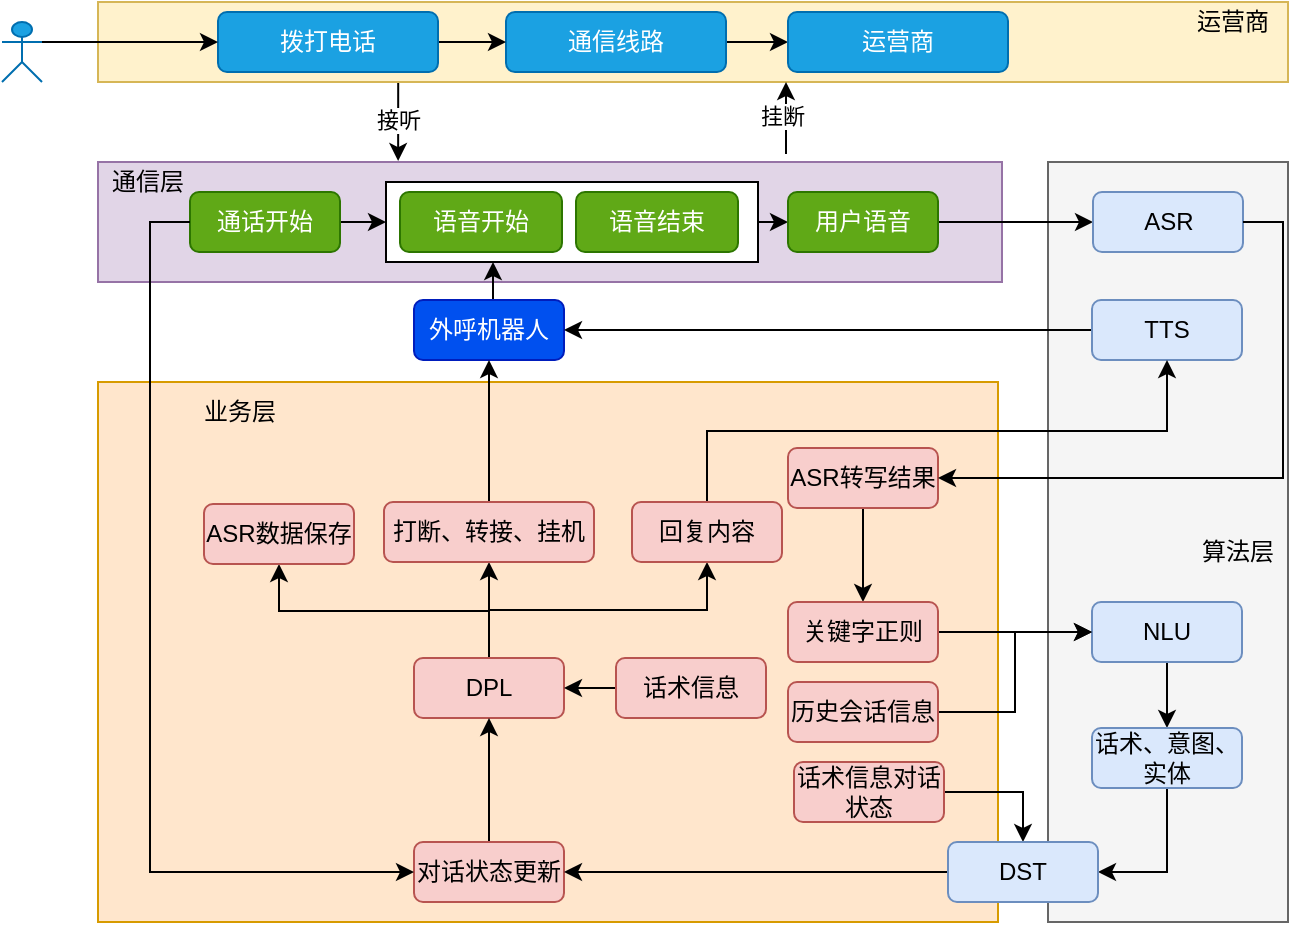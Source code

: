 <mxfile version="20.8.23" type="github">
  <diagram name="第 1 页" id="eNOmTDBahNN8rvSXRjsk">
    <mxGraphModel dx="1242" dy="739" grid="1" gridSize="10" guides="1" tooltips="1" connect="1" arrows="1" fold="1" page="1" pageScale="1" pageWidth="827" pageHeight="1169" math="0" shadow="0">
      <root>
        <mxCell id="0" />
        <mxCell id="1" parent="0" />
        <mxCell id="R5ZB5htyUS0wXN5fav2N-1" value="" style="rounded=0;whiteSpace=wrap;html=1;fillColor=#f5f5f5;strokeColor=#666666;fontColor=#333333;" vertex="1" parent="1">
          <mxGeometry x="635" y="1080" width="120" height="380" as="geometry" />
        </mxCell>
        <mxCell id="R5ZB5htyUS0wXN5fav2N-2" value="接听" style="edgeStyle=orthogonalEdgeStyle;rounded=0;orthogonalLoop=1;jettySize=auto;html=1;exitX=0.25;exitY=1;exitDx=0;exitDy=0;entryX=0.332;entryY=-0.008;entryDx=0;entryDy=0;entryPerimeter=0;" edge="1" parent="1" source="R5ZB5htyUS0wXN5fav2N-3" target="R5ZB5htyUS0wXN5fav2N-9">
          <mxGeometry relative="1" as="geometry" />
        </mxCell>
        <mxCell id="R5ZB5htyUS0wXN5fav2N-3" value="" style="rounded=0;whiteSpace=wrap;html=1;fillColor=#fff2cc;strokeColor=#d6b656;" vertex="1" parent="1">
          <mxGeometry x="160" y="1000" width="595" height="40" as="geometry" />
        </mxCell>
        <mxCell id="R5ZB5htyUS0wXN5fav2N-4" style="edgeStyle=orthogonalEdgeStyle;rounded=0;orthogonalLoop=1;jettySize=auto;html=1;exitX=1;exitY=0.5;exitDx=0;exitDy=0;entryX=0;entryY=0.5;entryDx=0;entryDy=0;" edge="1" parent="1" source="R5ZB5htyUS0wXN5fav2N-5" target="R5ZB5htyUS0wXN5fav2N-6">
          <mxGeometry relative="1" as="geometry" />
        </mxCell>
        <mxCell id="R5ZB5htyUS0wXN5fav2N-5" value="通信线路" style="rounded=1;whiteSpace=wrap;html=1;fillColor=#1ba1e2;fontColor=#ffffff;strokeColor=#006EAF;" vertex="1" parent="1">
          <mxGeometry x="364" y="1005" width="110" height="30" as="geometry" />
        </mxCell>
        <mxCell id="R5ZB5htyUS0wXN5fav2N-6" value="运营商" style="rounded=1;whiteSpace=wrap;html=1;fillColor=#1ba1e2;fontColor=#ffffff;strokeColor=#006EAF;" vertex="1" parent="1">
          <mxGeometry x="505" y="1005" width="110" height="30" as="geometry" />
        </mxCell>
        <mxCell id="R5ZB5htyUS0wXN5fav2N-7" style="edgeStyle=orthogonalEdgeStyle;rounded=0;orthogonalLoop=1;jettySize=auto;html=1;entryX=0.563;entryY=1.07;entryDx=0;entryDy=0;entryPerimeter=0;" edge="1" parent="1">
          <mxGeometry relative="1" as="geometry">
            <mxPoint x="504" y="1076" as="sourcePoint" />
            <mxPoint x="503.725" y="1039.5" as="targetPoint" />
            <Array as="points">
              <mxPoint x="504" y="1040" />
              <mxPoint x="504" y="1040" />
            </Array>
          </mxGeometry>
        </mxCell>
        <mxCell id="R5ZB5htyUS0wXN5fav2N-8" value="挂断" style="edgeLabel;html=1;align=center;verticalAlign=middle;resizable=0;points=[];" vertex="1" connectable="0" parent="R5ZB5htyUS0wXN5fav2N-7">
          <mxGeometry x="0.068" y="2" relative="1" as="geometry">
            <mxPoint as="offset" />
          </mxGeometry>
        </mxCell>
        <mxCell id="R5ZB5htyUS0wXN5fav2N-9" value="" style="rounded=0;whiteSpace=wrap;html=1;fillColor=#e1d5e7;strokeColor=#9673a6;" vertex="1" parent="1">
          <mxGeometry x="160" y="1080" width="452" height="60" as="geometry" />
        </mxCell>
        <mxCell id="R5ZB5htyUS0wXN5fav2N-10" style="edgeStyle=orthogonalEdgeStyle;rounded=0;orthogonalLoop=1;jettySize=auto;html=1;exitX=1;exitY=0.5;exitDx=0;exitDy=0;entryX=0;entryY=0.5;entryDx=0;entryDy=0;" edge="1" parent="1" source="R5ZB5htyUS0wXN5fav2N-11" target="R5ZB5htyUS0wXN5fav2N-5">
          <mxGeometry relative="1" as="geometry" />
        </mxCell>
        <mxCell id="R5ZB5htyUS0wXN5fav2N-11" value="拨打电话" style="rounded=1;whiteSpace=wrap;html=1;fillColor=#1ba1e2;strokeColor=#006EAF;fontColor=#ffffff;" vertex="1" parent="1">
          <mxGeometry x="220" y="1005" width="110" height="30" as="geometry" />
        </mxCell>
        <mxCell id="R5ZB5htyUS0wXN5fav2N-12" style="edgeStyle=orthogonalEdgeStyle;rounded=0;orthogonalLoop=1;jettySize=auto;html=1;exitX=1;exitY=0.333;exitDx=0;exitDy=0;exitPerimeter=0;entryX=0;entryY=0.5;entryDx=0;entryDy=0;" edge="1" parent="1" source="R5ZB5htyUS0wXN5fav2N-13" target="R5ZB5htyUS0wXN5fav2N-11">
          <mxGeometry relative="1" as="geometry" />
        </mxCell>
        <mxCell id="R5ZB5htyUS0wXN5fav2N-13" value="" style="shape=umlActor;verticalLabelPosition=bottom;verticalAlign=top;html=1;outlineConnect=0;fillColor=#1ba1e2;fontColor=#ffffff;strokeColor=#006EAF;" vertex="1" parent="1">
          <mxGeometry x="112" y="1010" width="20" height="30" as="geometry" />
        </mxCell>
        <mxCell id="R5ZB5htyUS0wXN5fav2N-14" style="edgeStyle=orthogonalEdgeStyle;rounded=0;orthogonalLoop=1;jettySize=auto;html=1;exitX=1;exitY=0.5;exitDx=0;exitDy=0;entryX=0;entryY=0.5;entryDx=0;entryDy=0;" edge="1" parent="1" source="R5ZB5htyUS0wXN5fav2N-15" target="R5ZB5htyUS0wXN5fav2N-17">
          <mxGeometry relative="1" as="geometry" />
        </mxCell>
        <mxCell id="R5ZB5htyUS0wXN5fav2N-15" value="通话开始" style="rounded=1;whiteSpace=wrap;html=1;fillColor=#60a917;fontColor=#ffffff;strokeColor=#2D7600;" vertex="1" parent="1">
          <mxGeometry x="206" y="1095" width="75" height="30" as="geometry" />
        </mxCell>
        <mxCell id="R5ZB5htyUS0wXN5fav2N-16" style="edgeStyle=orthogonalEdgeStyle;rounded=0;orthogonalLoop=1;jettySize=auto;html=1;exitX=1;exitY=0.5;exitDx=0;exitDy=0;entryX=0;entryY=0.5;entryDx=0;entryDy=0;" edge="1" parent="1" source="R5ZB5htyUS0wXN5fav2N-17" target="R5ZB5htyUS0wXN5fav2N-23">
          <mxGeometry relative="1" as="geometry" />
        </mxCell>
        <mxCell id="R5ZB5htyUS0wXN5fav2N-17" value="" style="rounded=0;whiteSpace=wrap;html=1;" vertex="1" parent="1">
          <mxGeometry x="304" y="1090" width="186" height="40" as="geometry" />
        </mxCell>
        <mxCell id="R5ZB5htyUS0wXN5fav2N-18" value="语音开始" style="rounded=1;whiteSpace=wrap;html=1;fillColor=#60a917;fontColor=#ffffff;strokeColor=#2D7600;" vertex="1" parent="1">
          <mxGeometry x="311" y="1095" width="81" height="30" as="geometry" />
        </mxCell>
        <mxCell id="R5ZB5htyUS0wXN5fav2N-19" value="语音结束" style="rounded=1;whiteSpace=wrap;html=1;fillColor=#60a917;fontColor=#ffffff;strokeColor=#2D7600;" vertex="1" parent="1">
          <mxGeometry x="399" y="1095" width="81" height="30" as="geometry" />
        </mxCell>
        <mxCell id="R5ZB5htyUS0wXN5fav2N-20" style="edgeStyle=orthogonalEdgeStyle;rounded=0;orthogonalLoop=1;jettySize=auto;html=1;exitX=0.5;exitY=0;exitDx=0;exitDy=0;entryX=0.25;entryY=1;entryDx=0;entryDy=0;" edge="1" parent="1">
          <mxGeometry relative="1" as="geometry">
            <mxPoint x="362.5" y="1149" as="sourcePoint" />
            <mxPoint x="357.5" y="1130" as="targetPoint" />
          </mxGeometry>
        </mxCell>
        <mxCell id="R5ZB5htyUS0wXN5fav2N-21" value="外呼机器人" style="rounded=1;whiteSpace=wrap;html=1;fillColor=#0050ef;fontColor=#ffffff;strokeColor=#001DBC;" vertex="1" parent="1">
          <mxGeometry x="318" y="1149" width="75" height="30" as="geometry" />
        </mxCell>
        <mxCell id="R5ZB5htyUS0wXN5fav2N-22" style="edgeStyle=orthogonalEdgeStyle;rounded=0;orthogonalLoop=1;jettySize=auto;html=1;exitX=1;exitY=0.5;exitDx=0;exitDy=0;" edge="1" parent="1" source="R5ZB5htyUS0wXN5fav2N-23" target="R5ZB5htyUS0wXN5fav2N-24">
          <mxGeometry relative="1" as="geometry" />
        </mxCell>
        <mxCell id="R5ZB5htyUS0wXN5fav2N-23" value="用户语音" style="rounded=1;whiteSpace=wrap;html=1;fillColor=#60a917;fontColor=#ffffff;strokeColor=#2D7600;" vertex="1" parent="1">
          <mxGeometry x="505" y="1095" width="75" height="30" as="geometry" />
        </mxCell>
        <mxCell id="R5ZB5htyUS0wXN5fav2N-24" value="ASR" style="rounded=1;whiteSpace=wrap;html=1;fillColor=#dae8fc;strokeColor=#6c8ebf;" vertex="1" parent="1">
          <mxGeometry x="657.5" y="1095" width="75" height="30" as="geometry" />
        </mxCell>
        <mxCell id="R5ZB5htyUS0wXN5fav2N-25" style="edgeStyle=orthogonalEdgeStyle;rounded=0;orthogonalLoop=1;jettySize=auto;html=1;exitX=0;exitY=0.5;exitDx=0;exitDy=0;" edge="1" parent="1" source="R5ZB5htyUS0wXN5fav2N-26" target="R5ZB5htyUS0wXN5fav2N-21">
          <mxGeometry relative="1" as="geometry" />
        </mxCell>
        <mxCell id="R5ZB5htyUS0wXN5fav2N-26" value="TTS" style="rounded=1;whiteSpace=wrap;html=1;fillColor=#dae8fc;strokeColor=#6c8ebf;" vertex="1" parent="1">
          <mxGeometry x="657" y="1149" width="75" height="30" as="geometry" />
        </mxCell>
        <mxCell id="R5ZB5htyUS0wXN5fav2N-27" value="" style="rounded=0;whiteSpace=wrap;html=1;fillColor=#ffe6cc;strokeColor=#d79b00;" vertex="1" parent="1">
          <mxGeometry x="160" y="1190" width="450" height="270" as="geometry" />
        </mxCell>
        <mxCell id="R5ZB5htyUS0wXN5fav2N-28" style="edgeStyle=orthogonalEdgeStyle;rounded=0;orthogonalLoop=1;jettySize=auto;html=1;exitX=0.5;exitY=1;exitDx=0;exitDy=0;entryX=0.5;entryY=0;entryDx=0;entryDy=0;" edge="1" parent="1" source="R5ZB5htyUS0wXN5fav2N-29" target="R5ZB5htyUS0wXN5fav2N-31">
          <mxGeometry relative="1" as="geometry" />
        </mxCell>
        <mxCell id="R5ZB5htyUS0wXN5fav2N-29" value="NLU" style="rounded=1;whiteSpace=wrap;html=1;fillColor=#dae8fc;strokeColor=#6c8ebf;" vertex="1" parent="1">
          <mxGeometry x="657" y="1300" width="75" height="30" as="geometry" />
        </mxCell>
        <mxCell id="R5ZB5htyUS0wXN5fav2N-30" style="edgeStyle=orthogonalEdgeStyle;rounded=0;orthogonalLoop=1;jettySize=auto;html=1;exitX=0.5;exitY=1;exitDx=0;exitDy=0;entryX=1;entryY=0.5;entryDx=0;entryDy=0;" edge="1" parent="1" source="R5ZB5htyUS0wXN5fav2N-31" target="R5ZB5htyUS0wXN5fav2N-55">
          <mxGeometry relative="1" as="geometry" />
        </mxCell>
        <mxCell id="R5ZB5htyUS0wXN5fav2N-31" value="话术、意图、实体" style="rounded=1;whiteSpace=wrap;html=1;fillColor=#dae8fc;strokeColor=#6c8ebf;" vertex="1" parent="1">
          <mxGeometry x="657" y="1363" width="75" height="30" as="geometry" />
        </mxCell>
        <mxCell id="R5ZB5htyUS0wXN5fav2N-32" style="edgeStyle=orthogonalEdgeStyle;rounded=0;orthogonalLoop=1;jettySize=auto;html=1;exitX=0.5;exitY=1;exitDx=0;exitDy=0;entryX=0.5;entryY=0;entryDx=0;entryDy=0;" edge="1" parent="1" source="R5ZB5htyUS0wXN5fav2N-33" target="R5ZB5htyUS0wXN5fav2N-35">
          <mxGeometry relative="1" as="geometry" />
        </mxCell>
        <mxCell id="R5ZB5htyUS0wXN5fav2N-33" value="ASR转写结果" style="rounded=1;whiteSpace=wrap;html=1;fillColor=#f8cecc;strokeColor=#b85450;" vertex="1" parent="1">
          <mxGeometry x="505" y="1223" width="75" height="30" as="geometry" />
        </mxCell>
        <mxCell id="R5ZB5htyUS0wXN5fav2N-34" style="edgeStyle=orthogonalEdgeStyle;rounded=0;orthogonalLoop=1;jettySize=auto;html=1;exitX=1;exitY=0.5;exitDx=0;exitDy=0;entryX=0;entryY=0.5;entryDx=0;entryDy=0;" edge="1" parent="1" source="R5ZB5htyUS0wXN5fav2N-35" target="R5ZB5htyUS0wXN5fav2N-29">
          <mxGeometry relative="1" as="geometry" />
        </mxCell>
        <mxCell id="R5ZB5htyUS0wXN5fav2N-35" value="关键字正则" style="rounded=1;whiteSpace=wrap;html=1;fillColor=#f8cecc;strokeColor=#b85450;" vertex="1" parent="1">
          <mxGeometry x="505" y="1300" width="75" height="30" as="geometry" />
        </mxCell>
        <mxCell id="R5ZB5htyUS0wXN5fav2N-36" style="edgeStyle=orthogonalEdgeStyle;rounded=0;orthogonalLoop=1;jettySize=auto;html=1;exitX=1;exitY=0.5;exitDx=0;exitDy=0;entryX=0;entryY=0.5;entryDx=0;entryDy=0;" edge="1" parent="1" source="R5ZB5htyUS0wXN5fav2N-37" target="R5ZB5htyUS0wXN5fav2N-29">
          <mxGeometry relative="1" as="geometry" />
        </mxCell>
        <mxCell id="R5ZB5htyUS0wXN5fav2N-37" value="历史会话信息" style="rounded=1;whiteSpace=wrap;html=1;fillColor=#f8cecc;strokeColor=#b85450;" vertex="1" parent="1">
          <mxGeometry x="505" y="1340" width="75" height="30" as="geometry" />
        </mxCell>
        <mxCell id="R5ZB5htyUS0wXN5fav2N-38" style="edgeStyle=orthogonalEdgeStyle;rounded=0;orthogonalLoop=1;jettySize=auto;html=1;exitX=1;exitY=0.5;exitDx=0;exitDy=0;entryX=0.5;entryY=0;entryDx=0;entryDy=0;" edge="1" parent="1" source="R5ZB5htyUS0wXN5fav2N-39" target="R5ZB5htyUS0wXN5fav2N-55">
          <mxGeometry relative="1" as="geometry" />
        </mxCell>
        <mxCell id="R5ZB5htyUS0wXN5fav2N-39" value="话术信息对话状态" style="rounded=1;whiteSpace=wrap;html=1;fillColor=#f8cecc;strokeColor=#b85450;" vertex="1" parent="1">
          <mxGeometry x="508" y="1380" width="75" height="30" as="geometry" />
        </mxCell>
        <mxCell id="R5ZB5htyUS0wXN5fav2N-40" style="edgeStyle=orthogonalEdgeStyle;rounded=0;orthogonalLoop=1;jettySize=auto;html=1;exitX=0.5;exitY=0;exitDx=0;exitDy=0;entryX=0.5;entryY=1;entryDx=0;entryDy=0;" edge="1" parent="1" source="R5ZB5htyUS0wXN5fav2N-43" target="R5ZB5htyUS0wXN5fav2N-50">
          <mxGeometry relative="1" as="geometry" />
        </mxCell>
        <mxCell id="R5ZB5htyUS0wXN5fav2N-41" style="edgeStyle=orthogonalEdgeStyle;rounded=0;orthogonalLoop=1;jettySize=auto;html=1;exitX=0.5;exitY=0;exitDx=0;exitDy=0;entryX=0.5;entryY=1;entryDx=0;entryDy=0;" edge="1" parent="1" source="R5ZB5htyUS0wXN5fav2N-43" target="R5ZB5htyUS0wXN5fav2N-52">
          <mxGeometry relative="1" as="geometry" />
        </mxCell>
        <mxCell id="R5ZB5htyUS0wXN5fav2N-42" style="edgeStyle=orthogonalEdgeStyle;rounded=0;orthogonalLoop=1;jettySize=auto;html=1;exitX=0.5;exitY=0;exitDx=0;exitDy=0;" edge="1" parent="1" source="R5ZB5htyUS0wXN5fav2N-43" target="R5ZB5htyUS0wXN5fav2N-48">
          <mxGeometry relative="1" as="geometry" />
        </mxCell>
        <mxCell id="R5ZB5htyUS0wXN5fav2N-43" value="DPL" style="rounded=1;whiteSpace=wrap;html=1;fillColor=#f8cecc;strokeColor=#b85450;" vertex="1" parent="1">
          <mxGeometry x="318" y="1328" width="75" height="30" as="geometry" />
        </mxCell>
        <mxCell id="R5ZB5htyUS0wXN5fav2N-44" style="edgeStyle=orthogonalEdgeStyle;rounded=0;orthogonalLoop=1;jettySize=auto;html=1;exitX=0.5;exitY=0;exitDx=0;exitDy=0;entryX=0.5;entryY=1;entryDx=0;entryDy=0;" edge="1" parent="1" source="R5ZB5htyUS0wXN5fav2N-45" target="R5ZB5htyUS0wXN5fav2N-43">
          <mxGeometry relative="1" as="geometry" />
        </mxCell>
        <mxCell id="R5ZB5htyUS0wXN5fav2N-45" value="对话状态更新" style="rounded=1;whiteSpace=wrap;html=1;fillColor=#f8cecc;strokeColor=#b85450;" vertex="1" parent="1">
          <mxGeometry x="318" y="1420" width="75" height="30" as="geometry" />
        </mxCell>
        <mxCell id="R5ZB5htyUS0wXN5fav2N-46" style="edgeStyle=orthogonalEdgeStyle;rounded=0;orthogonalLoop=1;jettySize=auto;html=1;exitX=0;exitY=0.5;exitDx=0;exitDy=0;" edge="1" parent="1" source="R5ZB5htyUS0wXN5fav2N-47" target="R5ZB5htyUS0wXN5fav2N-43">
          <mxGeometry relative="1" as="geometry" />
        </mxCell>
        <mxCell id="R5ZB5htyUS0wXN5fav2N-47" value="话术信息" style="rounded=1;whiteSpace=wrap;html=1;fillColor=#f8cecc;strokeColor=#b85450;" vertex="1" parent="1">
          <mxGeometry x="419" y="1328" width="75" height="30" as="geometry" />
        </mxCell>
        <mxCell id="R5ZB5htyUS0wXN5fav2N-48" value="ASR数据保存" style="rounded=1;whiteSpace=wrap;html=1;fillColor=#f8cecc;strokeColor=#b85450;" vertex="1" parent="1">
          <mxGeometry x="213" y="1251" width="75" height="30" as="geometry" />
        </mxCell>
        <mxCell id="R5ZB5htyUS0wXN5fav2N-49" style="edgeStyle=orthogonalEdgeStyle;rounded=0;orthogonalLoop=1;jettySize=auto;html=1;exitX=0.5;exitY=0;exitDx=0;exitDy=0;entryX=0.5;entryY=1;entryDx=0;entryDy=0;" edge="1" parent="1" source="R5ZB5htyUS0wXN5fav2N-50" target="R5ZB5htyUS0wXN5fav2N-21">
          <mxGeometry relative="1" as="geometry" />
        </mxCell>
        <mxCell id="R5ZB5htyUS0wXN5fav2N-50" value="打断、转接、挂机" style="rounded=1;whiteSpace=wrap;html=1;fillColor=#f8cecc;strokeColor=#b85450;" vertex="1" parent="1">
          <mxGeometry x="303" y="1250" width="105" height="30" as="geometry" />
        </mxCell>
        <mxCell id="R5ZB5htyUS0wXN5fav2N-51" style="edgeStyle=orthogonalEdgeStyle;rounded=0;orthogonalLoop=1;jettySize=auto;html=1;exitX=0.5;exitY=0;exitDx=0;exitDy=0;entryX=0.5;entryY=1;entryDx=0;entryDy=0;" edge="1" parent="1" source="R5ZB5htyUS0wXN5fav2N-52" target="R5ZB5htyUS0wXN5fav2N-26">
          <mxGeometry relative="1" as="geometry" />
        </mxCell>
        <mxCell id="R5ZB5htyUS0wXN5fav2N-52" value="回复内容" style="rounded=1;whiteSpace=wrap;html=1;fillColor=#f8cecc;strokeColor=#b85450;" vertex="1" parent="1">
          <mxGeometry x="427" y="1250" width="75" height="30" as="geometry" />
        </mxCell>
        <mxCell id="R5ZB5htyUS0wXN5fav2N-53" style="edgeStyle=orthogonalEdgeStyle;rounded=0;orthogonalLoop=1;jettySize=auto;html=1;exitX=0.5;exitY=1;exitDx=0;exitDy=0;" edge="1" parent="1" source="R5ZB5htyUS0wXN5fav2N-39" target="R5ZB5htyUS0wXN5fav2N-39">
          <mxGeometry relative="1" as="geometry" />
        </mxCell>
        <mxCell id="R5ZB5htyUS0wXN5fav2N-54" style="edgeStyle=orthogonalEdgeStyle;rounded=0;orthogonalLoop=1;jettySize=auto;html=1;exitX=0;exitY=0.5;exitDx=0;exitDy=0;entryX=1;entryY=0.5;entryDx=0;entryDy=0;" edge="1" parent="1" source="R5ZB5htyUS0wXN5fav2N-55" target="R5ZB5htyUS0wXN5fav2N-45">
          <mxGeometry relative="1" as="geometry" />
        </mxCell>
        <mxCell id="R5ZB5htyUS0wXN5fav2N-55" value="DST" style="rounded=1;whiteSpace=wrap;html=1;fillColor=#dae8fc;strokeColor=#6c8ebf;" vertex="1" parent="1">
          <mxGeometry x="585" y="1420" width="75" height="30" as="geometry" />
        </mxCell>
        <mxCell id="R5ZB5htyUS0wXN5fav2N-56" style="edgeStyle=orthogonalEdgeStyle;rounded=0;orthogonalLoop=1;jettySize=auto;html=1;exitX=1;exitY=0.5;exitDx=0;exitDy=0;entryX=1;entryY=0.5;entryDx=0;entryDy=0;" edge="1" parent="1" source="R5ZB5htyUS0wXN5fav2N-24" target="R5ZB5htyUS0wXN5fav2N-33">
          <mxGeometry relative="1" as="geometry" />
        </mxCell>
        <mxCell id="R5ZB5htyUS0wXN5fav2N-57" style="edgeStyle=orthogonalEdgeStyle;rounded=0;orthogonalLoop=1;jettySize=auto;html=1;exitX=0;exitY=0.5;exitDx=0;exitDy=0;entryX=0;entryY=0.5;entryDx=0;entryDy=0;" edge="1" parent="1" source="R5ZB5htyUS0wXN5fav2N-15" target="R5ZB5htyUS0wXN5fav2N-45">
          <mxGeometry relative="1" as="geometry" />
        </mxCell>
        <mxCell id="R5ZB5htyUS0wXN5fav2N-58" value="运营商" style="text;html=1;strokeColor=none;fillColor=none;align=center;verticalAlign=middle;whiteSpace=wrap;rounded=0;" vertex="1" parent="1">
          <mxGeometry x="700" y="1000" width="55" height="20" as="geometry" />
        </mxCell>
        <mxCell id="R5ZB5htyUS0wXN5fav2N-59" value="通信层" style="text;html=1;strokeColor=none;fillColor=none;align=center;verticalAlign=middle;whiteSpace=wrap;rounded=0;" vertex="1" parent="1">
          <mxGeometry x="160" y="1080" width="50" height="20" as="geometry" />
        </mxCell>
        <mxCell id="R5ZB5htyUS0wXN5fav2N-60" value="算法层" style="text;html=1;strokeColor=none;fillColor=none;align=center;verticalAlign=middle;whiteSpace=wrap;rounded=0;" vertex="1" parent="1">
          <mxGeometry x="705" y="1260" width="50" height="30" as="geometry" />
        </mxCell>
        <mxCell id="R5ZB5htyUS0wXN5fav2N-61" value="业务层" style="text;html=1;strokeColor=none;fillColor=none;align=center;verticalAlign=middle;whiteSpace=wrap;rounded=0;" vertex="1" parent="1">
          <mxGeometry x="206" y="1190" width="50" height="30" as="geometry" />
        </mxCell>
      </root>
    </mxGraphModel>
  </diagram>
</mxfile>
